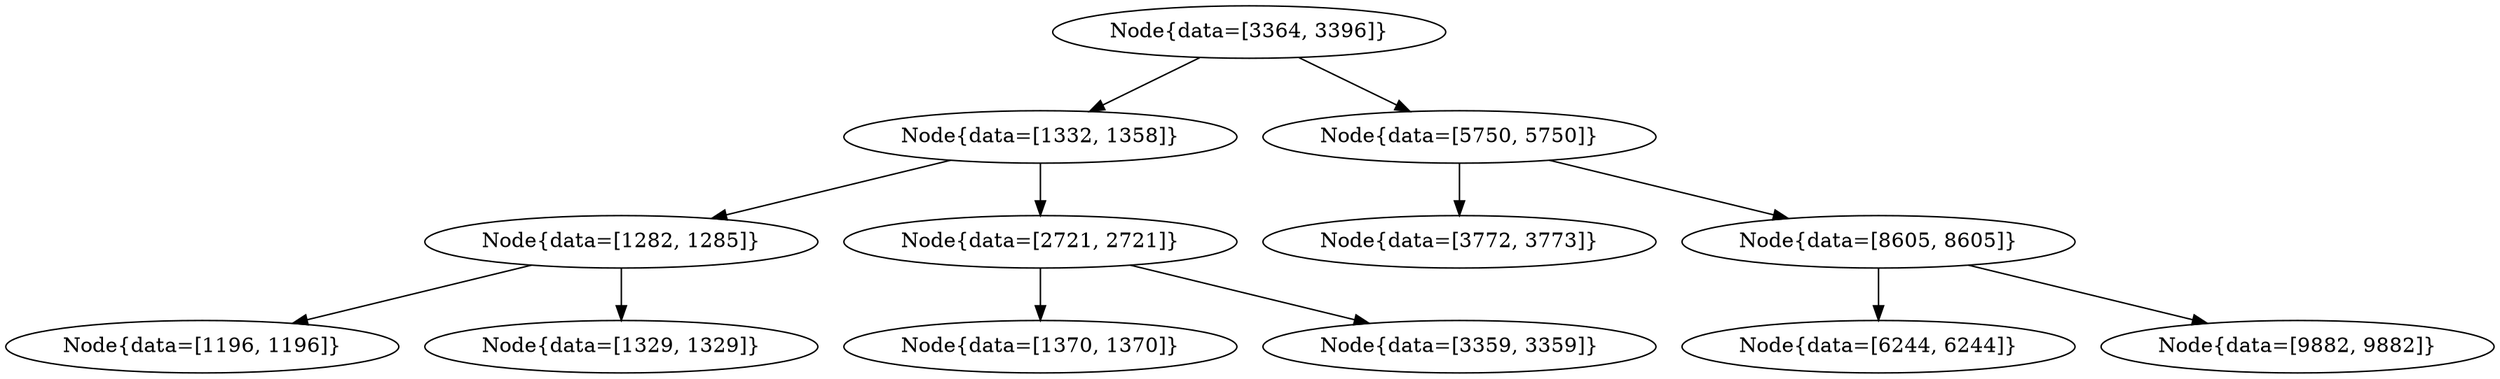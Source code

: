 digraph G{
1967710715 [label="Node{data=[3364, 3396]}"]
1967710715 -> 1348421068
1348421068 [label="Node{data=[1332, 1358]}"]
1348421068 -> 10044740
10044740 [label="Node{data=[1282, 1285]}"]
10044740 -> 1576607881
1576607881 [label="Node{data=[1196, 1196]}"]
10044740 -> 1863075316
1863075316 [label="Node{data=[1329, 1329]}"]
1348421068 -> 1163336956
1163336956 [label="Node{data=[2721, 2721]}"]
1163336956 -> 263111287
263111287 [label="Node{data=[1370, 1370]}"]
1163336956 -> 457660003
457660003 [label="Node{data=[3359, 3359]}"]
1967710715 -> 376017690
376017690 [label="Node{data=[5750, 5750]}"]
376017690 -> 1797578199
1797578199 [label="Node{data=[3772, 3773]}"]
376017690 -> 316671934
316671934 [label="Node{data=[8605, 8605]}"]
316671934 -> 859156431
859156431 [label="Node{data=[6244, 6244]}"]
316671934 -> 1771965424
1771965424 [label="Node{data=[9882, 9882]}"]
}